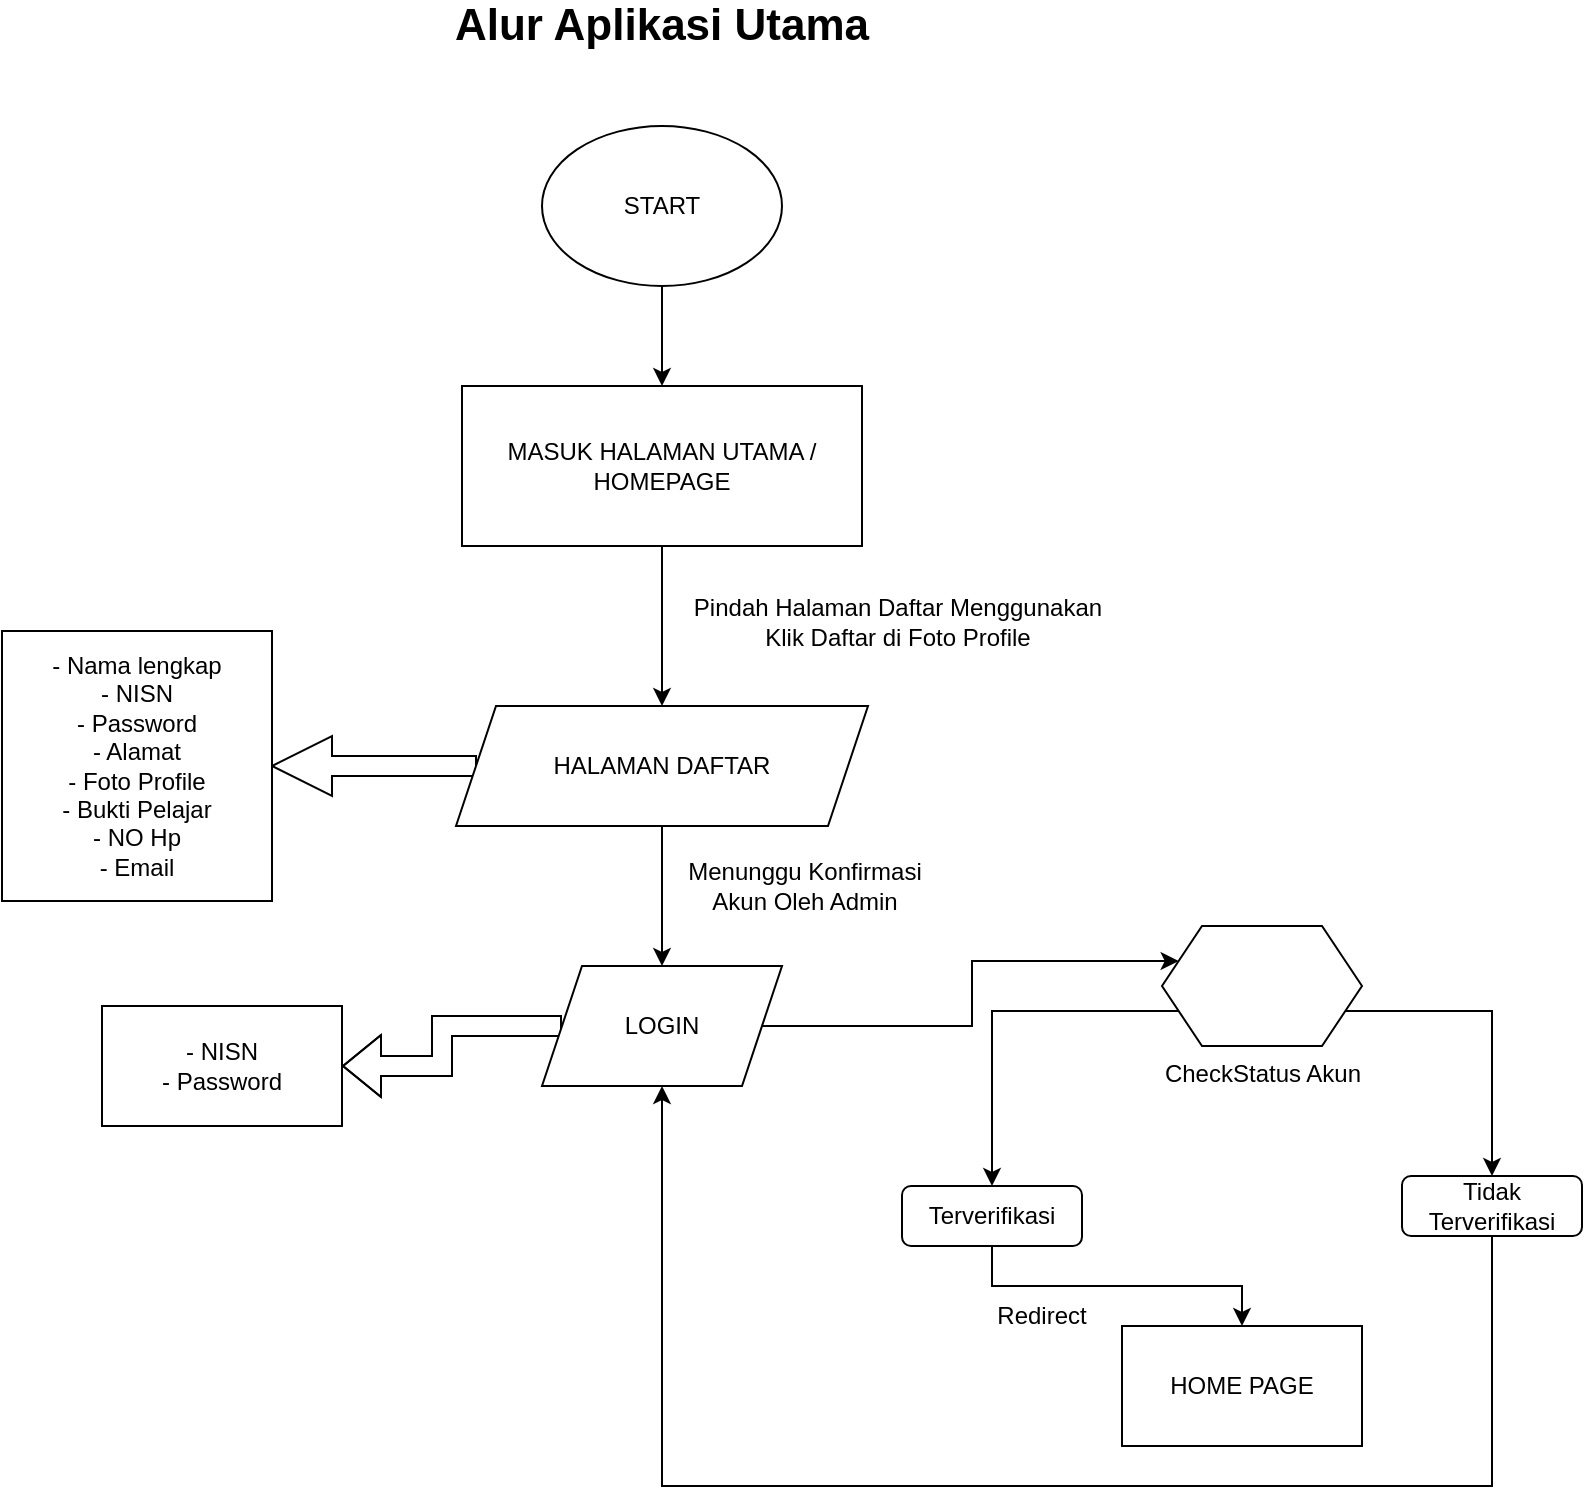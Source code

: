 <mxfile version="21.5.0" type="github">
  <diagram id="C5RBs43oDa-KdzZeNtuy" name="Page-1">
    <mxGraphModel dx="1025" dy="615" grid="1" gridSize="10" guides="1" tooltips="1" connect="1" arrows="1" fold="1" page="1" pageScale="1" pageWidth="827" pageHeight="1169" math="0" shadow="0">
      <root>
        <mxCell id="WIyWlLk6GJQsqaUBKTNV-0" />
        <mxCell id="WIyWlLk6GJQsqaUBKTNV-1" parent="WIyWlLk6GJQsqaUBKTNV-0" />
        <mxCell id="nwlbYqyP9cH8zgVXEboy-3" style="rounded=0;orthogonalLoop=1;jettySize=auto;html=1;exitX=0.5;exitY=1;exitDx=0;exitDy=0;entryX=0.5;entryY=0;entryDx=0;entryDy=0;" edge="1" parent="WIyWlLk6GJQsqaUBKTNV-1" source="nwlbYqyP9cH8zgVXEboy-0" target="nwlbYqyP9cH8zgVXEboy-1">
          <mxGeometry relative="1" as="geometry" />
        </mxCell>
        <mxCell id="nwlbYqyP9cH8zgVXEboy-0" value="START" style="ellipse;whiteSpace=wrap;html=1;" vertex="1" parent="WIyWlLk6GJQsqaUBKTNV-1">
          <mxGeometry x="350" y="220" width="120" height="80" as="geometry" />
        </mxCell>
        <mxCell id="nwlbYqyP9cH8zgVXEboy-4" style="rounded=0;orthogonalLoop=1;jettySize=auto;html=1;exitX=0.5;exitY=1;exitDx=0;exitDy=0;entryX=0.5;entryY=0;entryDx=0;entryDy=0;" edge="1" parent="WIyWlLk6GJQsqaUBKTNV-1" source="nwlbYqyP9cH8zgVXEboy-1" target="nwlbYqyP9cH8zgVXEboy-2">
          <mxGeometry relative="1" as="geometry" />
        </mxCell>
        <mxCell id="nwlbYqyP9cH8zgVXEboy-1" value="MASUK HALAMAN UTAMA / HOMEPAGE" style="rounded=0;whiteSpace=wrap;html=1;" vertex="1" parent="WIyWlLk6GJQsqaUBKTNV-1">
          <mxGeometry x="310" y="350" width="200" height="80" as="geometry" />
        </mxCell>
        <mxCell id="nwlbYqyP9cH8zgVXEboy-10" style="edgeStyle=orthogonalEdgeStyle;rounded=0;orthogonalLoop=1;jettySize=auto;html=1;exitX=0;exitY=0.5;exitDx=0;exitDy=0;shape=arrow;" edge="1" parent="WIyWlLk6GJQsqaUBKTNV-1" source="nwlbYqyP9cH8zgVXEboy-2" target="nwlbYqyP9cH8zgVXEboy-9">
          <mxGeometry relative="1" as="geometry" />
        </mxCell>
        <mxCell id="nwlbYqyP9cH8zgVXEboy-34" style="edgeStyle=orthogonalEdgeStyle;rounded=0;orthogonalLoop=1;jettySize=auto;html=1;exitX=0.5;exitY=1;exitDx=0;exitDy=0;entryX=0.5;entryY=0;entryDx=0;entryDy=0;" edge="1" parent="WIyWlLk6GJQsqaUBKTNV-1" source="nwlbYqyP9cH8zgVXEboy-2" target="nwlbYqyP9cH8zgVXEboy-33">
          <mxGeometry relative="1" as="geometry" />
        </mxCell>
        <mxCell id="nwlbYqyP9cH8zgVXEboy-2" value="HALAMAN DAFTAR" style="shape=parallelogram;perimeter=parallelogramPerimeter;whiteSpace=wrap;html=1;fixedSize=1;" vertex="1" parent="WIyWlLk6GJQsqaUBKTNV-1">
          <mxGeometry x="307" y="510" width="206" height="60" as="geometry" />
        </mxCell>
        <mxCell id="nwlbYqyP9cH8zgVXEboy-5" value="Pindah Halaman Daftar Menggunakan Klik Daftar di Foto Profile" style="text;html=1;strokeColor=none;fillColor=none;align=center;verticalAlign=middle;whiteSpace=wrap;rounded=0;" vertex="1" parent="WIyWlLk6GJQsqaUBKTNV-1">
          <mxGeometry x="420" y="452.5" width="216" height="30" as="geometry" />
        </mxCell>
        <mxCell id="nwlbYqyP9cH8zgVXEboy-9" value="- Nama lengkap&lt;br&gt;- NISN&lt;br&gt;- Password&lt;br&gt;- Alamat&lt;br&gt;- Foto Profile&lt;br&gt;- Bukti Pelajar&lt;br&gt;- NO Hp&lt;br&gt;- Email" style="whiteSpace=wrap;html=1;aspect=fixed;" vertex="1" parent="WIyWlLk6GJQsqaUBKTNV-1">
          <mxGeometry x="80" y="472.5" width="135" height="135" as="geometry" />
        </mxCell>
        <mxCell id="nwlbYqyP9cH8zgVXEboy-11" value="HOME PAGE" style="rounded=0;whiteSpace=wrap;html=1;" vertex="1" parent="WIyWlLk6GJQsqaUBKTNV-1">
          <mxGeometry x="640" y="820" width="120" height="60" as="geometry" />
        </mxCell>
        <mxCell id="nwlbYqyP9cH8zgVXEboy-15" value="Alur Aplikasi Utama" style="text;html=1;strokeColor=none;fillColor=none;align=center;verticalAlign=middle;whiteSpace=wrap;rounded=0;fontSize=22;fontStyle=1" vertex="1" parent="WIyWlLk6GJQsqaUBKTNV-1">
          <mxGeometry x="305" y="160" width="210" height="20" as="geometry" />
        </mxCell>
        <mxCell id="nwlbYqyP9cH8zgVXEboy-28" style="edgeStyle=orthogonalEdgeStyle;rounded=0;orthogonalLoop=1;jettySize=auto;html=1;exitX=0.5;exitY=1;exitDx=0;exitDy=0;" edge="1" parent="WIyWlLk6GJQsqaUBKTNV-1" source="nwlbYqyP9cH8zgVXEboy-18" target="nwlbYqyP9cH8zgVXEboy-11">
          <mxGeometry relative="1" as="geometry" />
        </mxCell>
        <mxCell id="nwlbYqyP9cH8zgVXEboy-18" value="Terverifikasi" style="rounded=1;whiteSpace=wrap;html=1;" vertex="1" parent="WIyWlLk6GJQsqaUBKTNV-1">
          <mxGeometry x="530" y="750" width="90" height="30" as="geometry" />
        </mxCell>
        <mxCell id="nwlbYqyP9cH8zgVXEboy-39" style="edgeStyle=orthogonalEdgeStyle;rounded=0;orthogonalLoop=1;jettySize=auto;html=1;exitX=0.5;exitY=1;exitDx=0;exitDy=0;entryX=0.5;entryY=1;entryDx=0;entryDy=0;" edge="1" parent="WIyWlLk6GJQsqaUBKTNV-1" source="nwlbYqyP9cH8zgVXEboy-20" target="nwlbYqyP9cH8zgVXEboy-33">
          <mxGeometry relative="1" as="geometry">
            <Array as="points">
              <mxPoint x="825" y="900" />
              <mxPoint x="410" y="900" />
            </Array>
          </mxGeometry>
        </mxCell>
        <mxCell id="nwlbYqyP9cH8zgVXEboy-20" value="Tidak Terverifikasi" style="rounded=1;whiteSpace=wrap;html=1;" vertex="1" parent="WIyWlLk6GJQsqaUBKTNV-1">
          <mxGeometry x="780" y="745" width="90" height="30" as="geometry" />
        </mxCell>
        <mxCell id="nwlbYqyP9cH8zgVXEboy-24" style="edgeStyle=orthogonalEdgeStyle;rounded=0;orthogonalLoop=1;jettySize=auto;html=1;exitX=0;exitY=0.75;exitDx=0;exitDy=0;entryX=0.5;entryY=0;entryDx=0;entryDy=0;" edge="1" parent="WIyWlLk6GJQsqaUBKTNV-1" source="nwlbYqyP9cH8zgVXEboy-23" target="nwlbYqyP9cH8zgVXEboy-18">
          <mxGeometry relative="1" as="geometry" />
        </mxCell>
        <mxCell id="nwlbYqyP9cH8zgVXEboy-25" style="edgeStyle=orthogonalEdgeStyle;rounded=0;orthogonalLoop=1;jettySize=auto;html=1;exitX=1;exitY=0.75;exitDx=0;exitDy=0;entryX=0.5;entryY=0;entryDx=0;entryDy=0;" edge="1" parent="WIyWlLk6GJQsqaUBKTNV-1" source="nwlbYqyP9cH8zgVXEboy-23" target="nwlbYqyP9cH8zgVXEboy-20">
          <mxGeometry relative="1" as="geometry" />
        </mxCell>
        <mxCell id="nwlbYqyP9cH8zgVXEboy-23" value="CheckStatus Akun" style="verticalLabelPosition=bottom;verticalAlign=top;html=1;shape=hexagon;perimeter=hexagonPerimeter2;arcSize=6;size=0.2;" vertex="1" parent="WIyWlLk6GJQsqaUBKTNV-1">
          <mxGeometry x="660" y="620" width="100" height="60" as="geometry" />
        </mxCell>
        <mxCell id="nwlbYqyP9cH8zgVXEboy-32" value="Redirect" style="text;html=1;strokeColor=none;fillColor=none;align=center;verticalAlign=middle;whiteSpace=wrap;rounded=0;" vertex="1" parent="WIyWlLk6GJQsqaUBKTNV-1">
          <mxGeometry x="570" y="800" width="60" height="30" as="geometry" />
        </mxCell>
        <mxCell id="nwlbYqyP9cH8zgVXEboy-35" style="edgeStyle=orthogonalEdgeStyle;rounded=0;orthogonalLoop=1;jettySize=auto;html=1;exitX=1;exitY=0.5;exitDx=0;exitDy=0;entryX=0;entryY=0.25;entryDx=0;entryDy=0;" edge="1" parent="WIyWlLk6GJQsqaUBKTNV-1" source="nwlbYqyP9cH8zgVXEboy-33" target="nwlbYqyP9cH8zgVXEboy-23">
          <mxGeometry relative="1" as="geometry" />
        </mxCell>
        <mxCell id="nwlbYqyP9cH8zgVXEboy-37" style="edgeStyle=orthogonalEdgeStyle;rounded=0;orthogonalLoop=1;jettySize=auto;html=1;exitX=0;exitY=0.5;exitDx=0;exitDy=0;entryX=1;entryY=0.5;entryDx=0;entryDy=0;shape=flexArrow;" edge="1" parent="WIyWlLk6GJQsqaUBKTNV-1" source="nwlbYqyP9cH8zgVXEboy-33" target="nwlbYqyP9cH8zgVXEboy-36">
          <mxGeometry relative="1" as="geometry" />
        </mxCell>
        <mxCell id="nwlbYqyP9cH8zgVXEboy-33" value="LOGIN" style="shape=parallelogram;perimeter=parallelogramPerimeter;whiteSpace=wrap;html=1;fixedSize=1;" vertex="1" parent="WIyWlLk6GJQsqaUBKTNV-1">
          <mxGeometry x="350" y="640" width="120" height="60" as="geometry" />
        </mxCell>
        <mxCell id="nwlbYqyP9cH8zgVXEboy-36" value="- NISN&lt;br&gt;- Password" style="rounded=0;whiteSpace=wrap;html=1;" vertex="1" parent="WIyWlLk6GJQsqaUBKTNV-1">
          <mxGeometry x="130" y="660" width="120" height="60" as="geometry" />
        </mxCell>
        <mxCell id="nwlbYqyP9cH8zgVXEboy-38" value="Menunggu Konfirmasi Akun Oleh Admin" style="text;html=1;strokeColor=none;fillColor=none;align=center;verticalAlign=middle;whiteSpace=wrap;rounded=0;" vertex="1" parent="WIyWlLk6GJQsqaUBKTNV-1">
          <mxGeometry x="413" y="584.5" width="137" height="30" as="geometry" />
        </mxCell>
      </root>
    </mxGraphModel>
  </diagram>
</mxfile>
